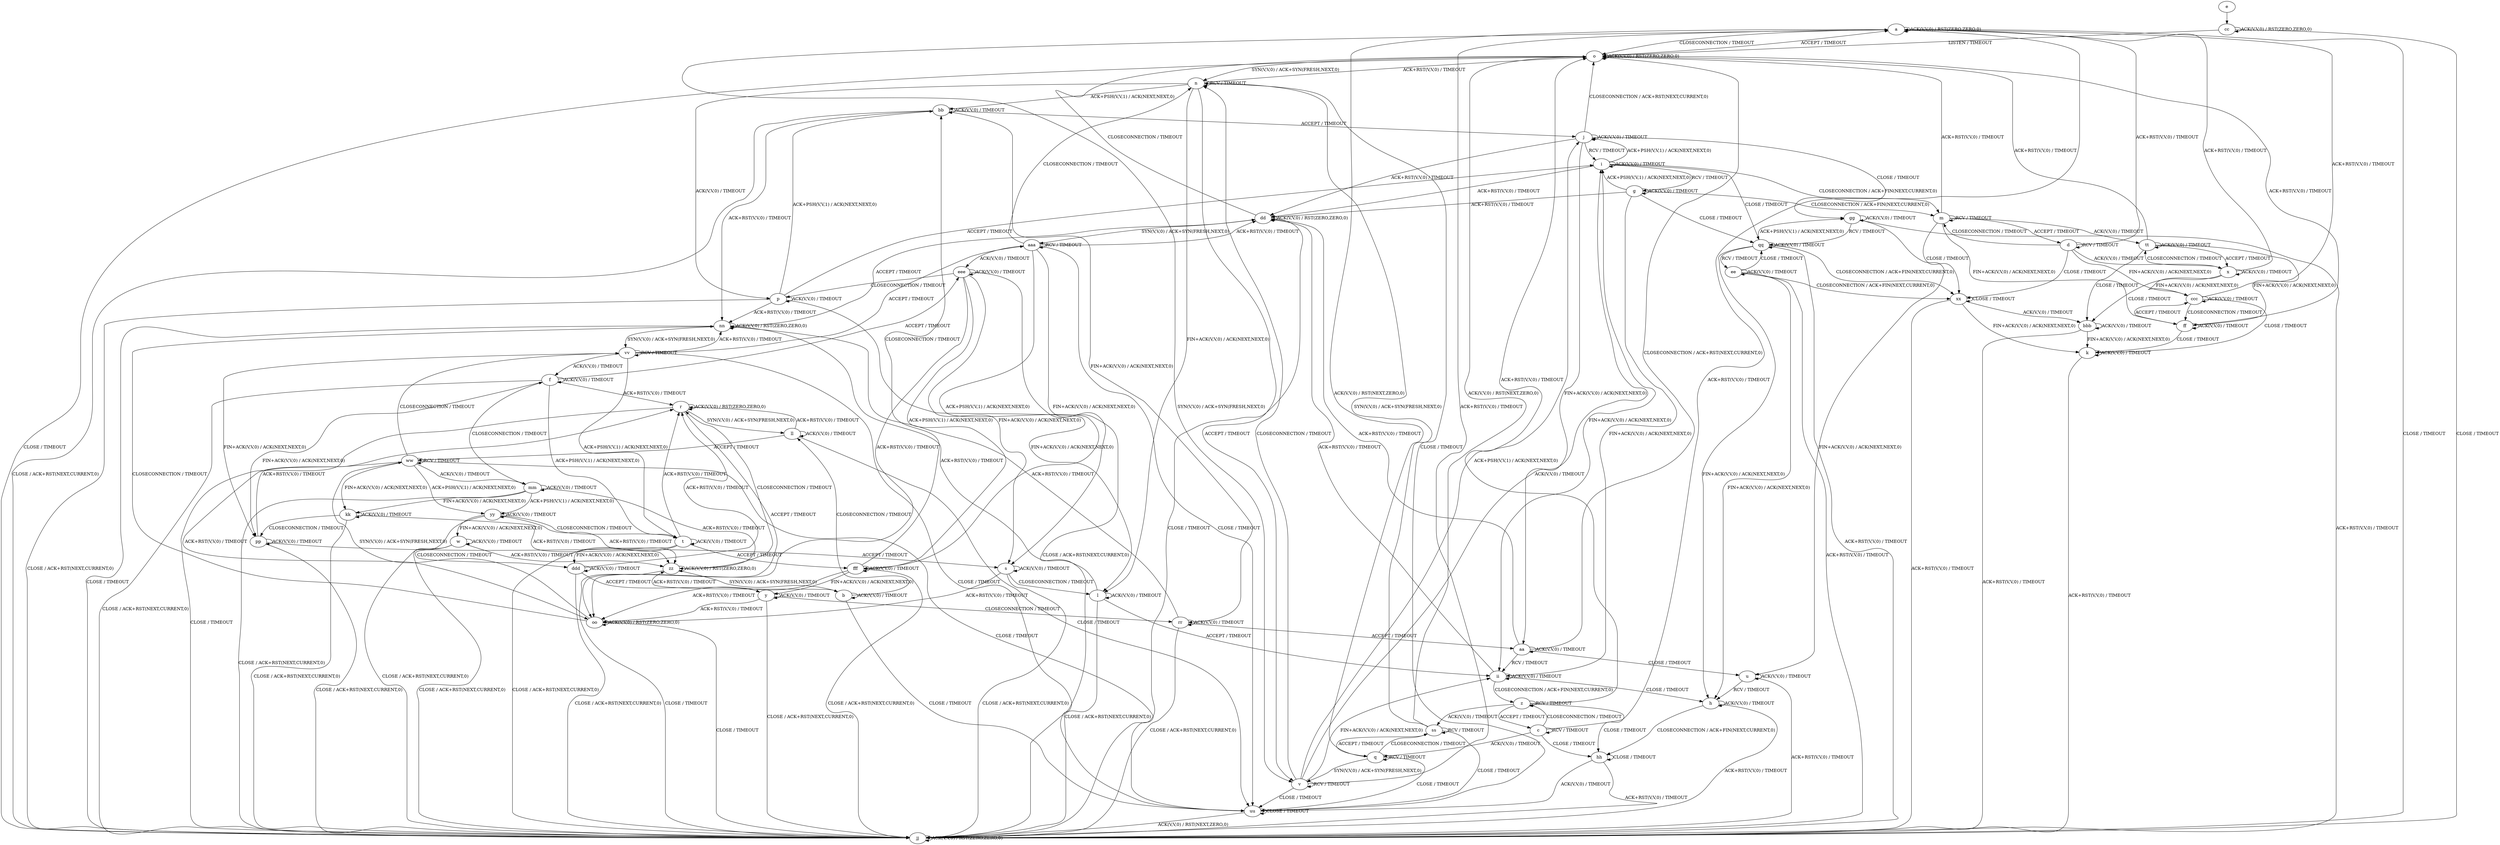 digraph "" {
	graph ["Incoming time"=11.340070247650146,
		"Outgoing time"=20.98832631111145,
		Output="{'States': 58, 'Transitions': 685, 'Filename': '../results/tcp/TCP_Linux_Server-TCP_Linux_Server-msat-4.dot'}",
		Reference="{'States': 58, 'Transitions': 685, 'Filename': '../subjects/tcp/TCP_Linux_Server.dot'}",
		Solver=msat,
		Updated="{'States': 58, 'Transitions': 685, 'Filename': '../subjects/tcp/TCP_Linux_Server.dot'}",
		"f-measure"=1.0,
		precision=1.0,
		recall=1.0
	];
	a -> a [key=0,
	label="ACK(V,V,0) / RST(ZERO,ZERO,0)"];
a -> o [key=0,
label="CLOSECONNECTION / TIMEOUT"];
a -> v [key=0,
label="SYN(V,V,0) / ACK+SYN(FRESH,NEXT,0)"];
a -> jj [key=0,
label="CLOSE / TIMEOUT"];
b -> b [key=0,
label="ACK(V,V,0) / TIMEOUT"];
b -> ll [key=0,
label="CLOSECONNECTION / TIMEOUT"];
b -> uu [key=0,
label="CLOSE / TIMEOUT"];
b -> zz [key=0,
label="ACK+RST(V,V,0) / TIMEOUT"];
c -> a [key=0,
label="ACK+RST(V,V,0) / TIMEOUT"];
c -> c [key=0,
label="RCV / TIMEOUT"];
c -> q [key=0,
label="ACK(V,V,0) / TIMEOUT"];
c -> z [key=0,
label="CLOSECONNECTION / TIMEOUT"];
c -> hh [key=0,
label="CLOSE / TIMEOUT"];
d -> a [key=0,
label="ACK+RST(V,V,0) / TIMEOUT"];
d -> d [key=0,
label="RCV / TIMEOUT"];
d -> m [key=0,
label="CLOSECONNECTION / TIMEOUT"];
d -> x [key=0,
label="ACK(V,V,0) / TIMEOUT"];
d -> xx [key=0,
label="CLOSE / TIMEOUT"];
d -> ccc [key=0,
label="FIN+ACK(V,V,0) / ACK(NEXT,NEXT,0)"];
e -> cc [key=0];
f -> f [key=0,
label="ACK(V,V,0) / TIMEOUT"];
f -> r [key=0,
label="ACK+RST(V,V,0) / TIMEOUT"];
f -> t [key=0,
label="ACK+PSH(V,V,1) / ACK(NEXT,NEXT,0)"];
f -> jj [key=0,
label="CLOSE / ACK+RST(NEXT,CURRENT,0)"];
f -> pp [key=0,
label="FIN+ACK(V,V,0) / ACK(NEXT,NEXT,0)"];
f -> eee [key=0,
label="ACCEPT / TIMEOUT"];
g -> g [key=0,
label="ACK(V,V,0) / TIMEOUT"];
g -> i [key=0,
label="ACK+PSH(V,V,1) / ACK(NEXT,NEXT,0)"];
g -> m [key=0,
label="CLOSECONNECTION / ACK+FIN(NEXT,CURRENT,0)"];
g -> dd [key=0,
label="ACK+RST(V,V,0) / TIMEOUT"];
g -> ii [key=0,
label="FIN+ACK(V,V,0) / ACK(NEXT,NEXT,0)"];
g -> qq [key=0,
label="CLOSE / TIMEOUT"];
h -> h [key=0,
label="ACK(V,V,0) / TIMEOUT"];
h -> hh [key=0,
label="CLOSECONNECTION / ACK+FIN(NEXT,CURRENT,0)"];
h -> jj [key=0,
label="ACK+RST(V,V,0) / TIMEOUT"];
i -> g [key=0,
label="RCV / TIMEOUT"];
i -> i [key=0,
label="ACK(V,V,0) / TIMEOUT"];
i -> j [key=0,
label="ACK+PSH(V,V,1) / ACK(NEXT,NEXT,0)"];
i -> m [key=0,
label="CLOSECONNECTION / ACK+FIN(NEXT,CURRENT,0)"];
i -> dd [key=0,
label="ACK+RST(V,V,0) / TIMEOUT"];
i -> ii [key=0,
label="FIN+ACK(V,V,0) / ACK(NEXT,NEXT,0)"];
i -> qq [key=0,
label="CLOSE / TIMEOUT"];
j -> i [key=0,
label="RCV / TIMEOUT"];
j -> j [key=0,
label="ACK(V,V,0) / TIMEOUT"];
j -> o [key=0,
label="CLOSECONNECTION / ACK+RST(NEXT,CURRENT,0)"];
j -> aa [key=0,
label="FIN+ACK(V,V,0) / ACK(NEXT,NEXT,0)"];
j -> dd [key=0,
label="ACK+RST(V,V,0) / TIMEOUT"];
j -> gg [key=0,
label="CLOSE / TIMEOUT"];
k -> k [key=0,
label="ACK(V,V,0) / TIMEOUT"];
k -> jj [key=0,
label="ACK+RST(V,V,0) / TIMEOUT"];
l -> l [key=0,
label="ACK(V,V,0) / TIMEOUT"];
l -> ii [key=0,
label="ACCEPT / TIMEOUT"];
l -> jj [key=0,
label="CLOSE / ACK+RST(NEXT,CURRENT,0)"];
l -> nn [key=0,
label="ACK+RST(V,V,0) / TIMEOUT"];
m -> d [key=0,
label="ACCEPT / TIMEOUT"];
m -> m [key=0,
label="RCV / TIMEOUT"];
m -> o [key=0,
label="ACK+RST(V,V,0) / TIMEOUT"];
m -> ff [key=0,
label="FIN+ACK(V,V,0) / ACK(NEXT,NEXT,0)"];
m -> tt [key=0,
label="ACK(V,V,0) / TIMEOUT"];
m -> xx [key=0,
label="CLOSE / TIMEOUT"];
n -> l [key=0,
label="FIN+ACK(V,V,0) / ACK(NEXT,NEXT,0)"];
n -> n [key=0,
label="RCV / TIMEOUT"];
n -> o [key=0,
label="ACK+RST(V,V,0) / TIMEOUT"];
n -> p [key=0,
label="ACK(V,V,0) / TIMEOUT"];
n -> v [key=0,
label="ACCEPT / TIMEOUT"];
n -> bb [key=0,
label="ACK+PSH(V,V,1) / ACK(NEXT,NEXT,0)"];
n -> uu [key=0,
label="CLOSE / TIMEOUT"];
o -> a [key=0,
label="ACCEPT / TIMEOUT"];
o -> n [key=0,
label="SYN(V,V,0) / ACK+SYN(FRESH,NEXT,0)"];
o -> o [key=0,
label="ACK(V,V,0) / RST(ZERO,ZERO,0)"];
o -> jj [key=0,
label="CLOSE / TIMEOUT"];
p -> i [key=0,
label="ACCEPT / TIMEOUT"];
p -> l [key=0,
label="FIN+ACK(V,V,0) / ACK(NEXT,NEXT,0)"];
p -> p [key=0,
label="ACK(V,V,0) / TIMEOUT"];
p -> bb [key=0,
label="ACK+PSH(V,V,1) / ACK(NEXT,NEXT,0)"];
p -> jj [key=0,
label="CLOSE / ACK+RST(NEXT,CURRENT,0)"];
p -> nn [key=0,
label="ACK+RST(V,V,0) / TIMEOUT"];
q -> a [key=0,
label="ACK(V,V,0) / RST(NEXT,ZERO,0)"];
q -> q [key=0,
label="RCV / TIMEOUT"];
q -> v [key=0,
label="SYN(V,V,0) / ACK+SYN(FRESH,NEXT,0)"];
q -> ss [key=0,
label="CLOSECONNECTION / TIMEOUT"];
q -> uu [key=0,
label="CLOSE / TIMEOUT"];
r -> r [key=0,
label="ACK(V,V,0) / RST(ZERO,ZERO,0)"];
r -> jj [key=0,
label="CLOSE / TIMEOUT"];
r -> ll [key=0,
label="SYN(V,V,0) / ACK+SYN(FRESH,NEXT,0)"];
r -> oo [key=0,
label="ACCEPT / TIMEOUT"];
s -> l [key=0,
label="CLOSECONNECTION / TIMEOUT"];
s -> s [key=0,
label="ACK(V,V,0) / TIMEOUT"];
s -> jj [key=0,
label="CLOSE / ACK+RST(NEXT,CURRENT,0)"];
s -> oo [key=0,
label="ACK+RST(V,V,0) / TIMEOUT"];
t -> r [key=0,
label="ACK+RST(V,V,0) / TIMEOUT"];
t -> t [key=0,
label="ACK(V,V,0) / TIMEOUT"];
t -> jj [key=0,
label="CLOSE / ACK+RST(NEXT,CURRENT,0)"];
t -> ddd [key=0,
label="FIN+ACK(V,V,0) / ACK(NEXT,NEXT,0)"];
t -> fff [key=0,
label="ACCEPT / TIMEOUT"];
u -> h [key=0,
label="RCV / TIMEOUT"];
u -> u [key=0,
label="ACK(V,V,0) / TIMEOUT"];
u -> jj [key=0,
label="ACK+RST(V,V,0) / TIMEOUT"];
v -> a [key=0,
label="ACK+RST(V,V,0) / TIMEOUT"];
v -> i [key=0,
label="ACK(V,V,0) / TIMEOUT"];
v -> j [key=0,
label="ACK+PSH(V,V,1) / ACK(NEXT,NEXT,0)"];
v -> n [key=0,
label="CLOSECONNECTION / TIMEOUT"];
v -> v [key=0,
label="RCV / TIMEOUT"];
v -> ii [key=0,
label="FIN+ACK(V,V,0) / ACK(NEXT,NEXT,0)"];
v -> uu [key=0,
label="CLOSE / TIMEOUT"];
w -> w [key=0,
label="ACK(V,V,0) / TIMEOUT"];
w -> jj [key=0,
label="CLOSE / ACK+RST(NEXT,CURRENT,0)"];
w -> zz [key=0,
label="ACK+RST(V,V,0) / TIMEOUT"];
w -> ddd [key=0,
label="CLOSECONNECTION / TIMEOUT"];
x -> a [key=0,
label="ACK+RST(V,V,0) / TIMEOUT"];
x -> x [key=0,
label="ACK(V,V,0) / TIMEOUT"];
x -> tt [key=0,
label="CLOSECONNECTION / TIMEOUT"];
x -> bbb [key=0,
label="CLOSE / TIMEOUT"];
x -> ccc [key=0,
label="FIN+ACK(V,V,0) / ACK(NEXT,NEXT,0)"];
y -> y [key=0,
label="ACK(V,V,0) / TIMEOUT"];
y -> jj [key=0,
label="CLOSE / ACK+RST(NEXT,CURRENT,0)"];
y -> oo [key=0,
label="ACK+RST(V,V,0) / TIMEOUT"];
y -> rr [key=0,
label="CLOSECONNECTION / TIMEOUT"];
z -> c [key=0,
label="ACCEPT / TIMEOUT"];
z -> o [key=0,
label="ACK+RST(V,V,0) / TIMEOUT"];
z -> z [key=0,
label="RCV / TIMEOUT"];
z -> hh [key=0,
label="CLOSE / TIMEOUT"];
z -> ss [key=0,
label="ACK(V,V,0) / TIMEOUT"];
aa -> o [key=0,
label="CLOSECONNECTION / ACK+RST(NEXT,CURRENT,0)"];
aa -> u [key=0,
label="CLOSE / TIMEOUT"];
aa -> aa [key=0,
label="ACK(V,V,0) / TIMEOUT"];
aa -> dd [key=0,
label="ACK+RST(V,V,0) / TIMEOUT"];
aa -> ii [key=0,
label="RCV / TIMEOUT"];
bb -> j [key=0,
label="ACCEPT / TIMEOUT"];
bb -> bb [key=0,
label="ACK(V,V,0) / TIMEOUT"];
bb -> jj [key=0,
label="CLOSE / ACK+RST(NEXT,CURRENT,0)"];
bb -> nn [key=0,
label="ACK+RST(V,V,0) / TIMEOUT"];
bb -> rr [key=0,
label="FIN+ACK(V,V,0) / ACK(NEXT,NEXT,0)"];
cc -> o [key=0,
label="LISTEN / TIMEOUT"];
cc -> cc [key=0,
label="ACK(V,V,0) / RST(ZERO,ZERO,0)"];
cc -> jj [key=0,
label="CLOSE / TIMEOUT"];
dd -> o [key=0,
label="CLOSECONNECTION / TIMEOUT"];
dd -> dd [key=0,
label="ACK(V,V,0) / RST(ZERO,ZERO,0)"];
dd -> jj [key=0,
label="CLOSE / TIMEOUT"];
dd -> aaa [key=0,
label="SYN(V,V,0) / ACK+SYN(FRESH,NEXT,0)"];
ee -> h [key=0,
label="FIN+ACK(V,V,0) / ACK(NEXT,NEXT,0)"];
ee -> ee [key=0,
label="ACK(V,V,0) / TIMEOUT"];
ee -> jj [key=0,
label="ACK+RST(V,V,0) / TIMEOUT"];
ee -> qq [key=0,
label="CLOSE / TIMEOUT"];
ee -> xx [key=0,
label="CLOSECONNECTION / ACK+FIN(NEXT,CURRENT,0)"];
ff -> k [key=0,
label="CLOSE / TIMEOUT"];
ff -> o [key=0,
label="ACK+RST(V,V,0) / TIMEOUT"];
ff -> ff [key=0,
label="ACK(V,V,0) / TIMEOUT"];
ff -> ccc [key=0,
label="ACCEPT / TIMEOUT"];
gg -> u [key=0,
label="FIN+ACK(V,V,0) / ACK(NEXT,NEXT,0)"];
gg -> gg [key=0,
label="ACK(V,V,0) / TIMEOUT"];
gg -> jj [key=0,
label="ACK+RST(V,V,0) / TIMEOUT"];
gg -> qq [key=0,
label="RCV / TIMEOUT"];
hh -> hh [key=0,
label="CLOSE / TIMEOUT"];
hh -> jj [key=0,
label="ACK+RST(V,V,0) / TIMEOUT"];
hh -> uu [key=0,
label="ACK(V,V,0) / TIMEOUT"];
ii -> h [key=0,
label="CLOSE / TIMEOUT"];
ii -> z [key=0,
label="CLOSECONNECTION / ACK+FIN(NEXT,CURRENT,0)"];
ii -> dd [key=0,
label="ACK+RST(V,V,0) / TIMEOUT"];
ii -> ii [key=0,
label="ACK(V,V,0) / TIMEOUT"];
jj -> jj [key=0,
label="ACK(V,V,0) / RST(ZERO,ZERO,0)"];
kk -> jj [key=0,
label="CLOSE / ACK+RST(NEXT,CURRENT,0)"];
kk -> kk [key=0,
label="ACK(V,V,0) / TIMEOUT"];
kk -> pp [key=0,
label="CLOSECONNECTION / TIMEOUT"];
kk -> zz [key=0,
label="ACK+RST(V,V,0) / TIMEOUT"];
ll -> r [key=0,
label="ACK+RST(V,V,0) / TIMEOUT"];
ll -> ll [key=0,
label="ACK(V,V,0) / TIMEOUT"];
ll -> uu [key=0,
label="CLOSE / TIMEOUT"];
ll -> ww [key=0,
label="ACCEPT / TIMEOUT"];
mm -> f [key=0,
label="CLOSECONNECTION / TIMEOUT"];
mm -> jj [key=0,
label="CLOSE / ACK+RST(NEXT,CURRENT,0)"];
mm -> kk [key=0,
label="FIN+ACK(V,V,0) / ACK(NEXT,NEXT,0)"];
mm -> mm [key=0,
label="ACK(V,V,0) / TIMEOUT"];
mm -> yy [key=0,
label="ACK+PSH(V,V,1) / ACK(NEXT,NEXT,0)"];
mm -> zz [key=0,
label="ACK+RST(V,V,0) / TIMEOUT"];
nn -> dd [key=0,
label="ACCEPT / TIMEOUT"];
nn -> jj [key=0,
label="CLOSE / TIMEOUT"];
nn -> nn [key=0,
label="ACK(V,V,0) / RST(ZERO,ZERO,0)"];
nn -> vv [key=0,
label="SYN(V,V,0) / ACK+SYN(FRESH,NEXT,0)"];
oo -> jj [key=0,
label="CLOSE / TIMEOUT"];
oo -> nn [key=0,
label="CLOSECONNECTION / TIMEOUT"];
oo -> oo [key=0,
label="ACK(V,V,0) / RST(ZERO,ZERO,0)"];
oo -> ww [key=0,
label="SYN(V,V,0) / ACK+SYN(FRESH,NEXT,0)"];
pp -> r [key=0,
label="ACK+RST(V,V,0) / TIMEOUT"];
pp -> s [key=0,
label="ACCEPT / TIMEOUT"];
pp -> jj [key=0,
label="CLOSE / ACK+RST(NEXT,CURRENT,0)"];
pp -> pp [key=0,
label="ACK(V,V,0) / TIMEOUT"];
qq -> h [key=0,
label="FIN+ACK(V,V,0) / ACK(NEXT,NEXT,0)"];
qq -> ee [key=0,
label="RCV / TIMEOUT"];
qq -> gg [key=0,
label="ACK+PSH(V,V,1) / ACK(NEXT,NEXT,0)"];
qq -> jj [key=0,
label="ACK+RST(V,V,0) / TIMEOUT"];
qq -> qq [key=0,
label="ACK(V,V,0) / TIMEOUT"];
qq -> xx [key=0,
label="CLOSECONNECTION / ACK+FIN(NEXT,CURRENT,0)"];
rr -> aa [key=0,
label="ACCEPT / TIMEOUT"];
rr -> jj [key=0,
label="CLOSE / ACK+RST(NEXT,CURRENT,0)"];
rr -> nn [key=0,
label="ACK+RST(V,V,0) / TIMEOUT"];
rr -> rr [key=0,
label="ACK(V,V,0) / TIMEOUT"];
ss -> n [key=0,
label="SYN(V,V,0) / ACK+SYN(FRESH,NEXT,0)"];
ss -> o [key=0,
label="ACK(V,V,0) / RST(NEXT,ZERO,0)"];
ss -> q [key=0,
label="ACCEPT / TIMEOUT"];
ss -> ss [key=0,
label="RCV / TIMEOUT"];
ss -> uu [key=0,
label="CLOSE / TIMEOUT"];
tt -> o [key=0,
label="ACK+RST(V,V,0) / TIMEOUT"];
tt -> x [key=0,
label="ACCEPT / TIMEOUT"];
tt -> ff [key=0,
label="FIN+ACK(V,V,0) / ACK(NEXT,NEXT,0)"];
tt -> tt [key=0,
label="ACK(V,V,0) / TIMEOUT"];
tt -> bbb [key=0,
label="CLOSE / TIMEOUT"];
uu -> jj [key=0,
label="ACK(V,V,0) / RST(NEXT,ZERO,0)"];
uu -> uu [key=0,
label="CLOSE / TIMEOUT"];
vv -> f [key=0,
label="ACK(V,V,0) / TIMEOUT"];
vv -> t [key=0,
label="ACK+PSH(V,V,1) / ACK(NEXT,NEXT,0)"];
vv -> nn [key=0,
label="ACK+RST(V,V,0) / TIMEOUT"];
vv -> pp [key=0,
label="FIN+ACK(V,V,0) / ACK(NEXT,NEXT,0)"];
vv -> uu [key=0,
label="CLOSE / TIMEOUT"];
vv -> vv [key=0,
label="RCV / TIMEOUT"];
vv -> aaa [key=0,
label="ACCEPT / TIMEOUT"];
ww -> kk [key=0,
label="FIN+ACK(V,V,0) / ACK(NEXT,NEXT,0)"];
ww -> mm [key=0,
label="ACK(V,V,0) / TIMEOUT"];
ww -> oo [key=0,
label="ACK+RST(V,V,0) / TIMEOUT"];
ww -> uu [key=0,
label="CLOSE / TIMEOUT"];
ww -> vv [key=0,
label="CLOSECONNECTION / TIMEOUT"];
ww -> ww [key=0,
label="RCV / TIMEOUT"];
ww -> yy [key=0,
label="ACK+PSH(V,V,1) / ACK(NEXT,NEXT,0)"];
xx -> k [key=0,
label="FIN+ACK(V,V,0) / ACK(NEXT,NEXT,0)"];
xx -> jj [key=0,
label="ACK+RST(V,V,0) / TIMEOUT"];
xx -> xx [key=0,
label="CLOSE / TIMEOUT"];
xx -> bbb [key=0,
label="ACK(V,V,0) / TIMEOUT"];
yy -> t [key=0,
label="CLOSECONNECTION / TIMEOUT"];
yy -> w [key=0,
label="FIN+ACK(V,V,0) / ACK(NEXT,NEXT,0)"];
yy -> jj [key=0,
label="CLOSE / ACK+RST(NEXT,CURRENT,0)"];
yy -> yy [key=0,
label="ACK(V,V,0) / TIMEOUT"];
yy -> zz [key=0,
label="ACK+RST(V,V,0) / TIMEOUT"];
zz -> b [key=0,
label="SYN(V,V,0) / ACK+SYN(FRESH,NEXT,0)"];
zz -> r [key=0,
label="CLOSECONNECTION / TIMEOUT"];
zz -> jj [key=0,
label="CLOSE / TIMEOUT"];
zz -> zz [key=0,
label="ACK(V,V,0) / RST(ZERO,ZERO,0)"];
aaa -> n [key=0,
label="CLOSECONNECTION / TIMEOUT"];
aaa -> s [key=0,
label="FIN+ACK(V,V,0) / ACK(NEXT,NEXT,0)"];
aaa -> dd [key=0,
label="ACK+RST(V,V,0) / TIMEOUT"];
aaa -> uu [key=0,
label="CLOSE / TIMEOUT"];
aaa -> aaa [key=0,
label="RCV / TIMEOUT"];
aaa -> eee [key=0,
label="ACK(V,V,0) / TIMEOUT"];
aaa -> fff [key=0,
label="ACK+PSH(V,V,1) / ACK(NEXT,NEXT,0)"];
bbb -> k [key=0,
label="FIN+ACK(V,V,0) / ACK(NEXT,NEXT,0)"];
bbb -> jj [key=0,
label="ACK+RST(V,V,0) / TIMEOUT"];
bbb -> bbb [key=0,
label="ACK(V,V,0) / TIMEOUT"];
ccc -> a [key=0,
label="ACK+RST(V,V,0) / TIMEOUT"];
ccc -> k [key=0,
label="CLOSE / TIMEOUT"];
ccc -> ff [key=0,
label="CLOSECONNECTION / TIMEOUT"];
ccc -> ccc [key=0,
label="ACK(V,V,0) / TIMEOUT"];
ddd -> r [key=0,
label="ACK+RST(V,V,0) / TIMEOUT"];
ddd -> y [key=0,
label="ACCEPT / TIMEOUT"];
ddd -> jj [key=0,
label="CLOSE / ACK+RST(NEXT,CURRENT,0)"];
ddd -> ddd [key=0,
label="ACK(V,V,0) / TIMEOUT"];
eee -> p [key=0,
label="CLOSECONNECTION / TIMEOUT"];
eee -> s [key=0,
label="FIN+ACK(V,V,0) / ACK(NEXT,NEXT,0)"];
eee -> jj [key=0,
label="CLOSE / ACK+RST(NEXT,CURRENT,0)"];
eee -> oo [key=0,
label="ACK+RST(V,V,0) / TIMEOUT"];
eee -> eee [key=0,
label="ACK(V,V,0) / TIMEOUT"];
eee -> fff [key=0,
label="ACK+PSH(V,V,1) / ACK(NEXT,NEXT,0)"];
fff -> y [key=0,
label="FIN+ACK(V,V,0) / ACK(NEXT,NEXT,0)"];
fff -> bb [key=0,
label="CLOSECONNECTION / TIMEOUT"];
fff -> jj [key=0,
label="CLOSE / ACK+RST(NEXT,CURRENT,0)"];
fff -> oo [key=0,
label="ACK+RST(V,V,0) / TIMEOUT"];
fff -> fff [key=0,
label="ACK(V,V,0) / TIMEOUT"];
}
